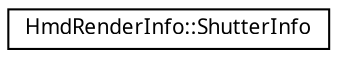 digraph "Graphical Class Hierarchy"
{
 // LATEX_PDF_SIZE
  edge [fontname="Arial.ttf",fontsize="10",labelfontname="Arial.ttf",labelfontsize="10"];
  node [fontname="Arial.ttf",fontsize="10",shape=record];
  rankdir="LR";
  Node0 [label="HmdRenderInfo::ShutterInfo",height=0.2,width=0.4,color="black", fillcolor="white", style="filled",URL="$struct_hmd_render_info_1_1_shutter_info.html",tooltip=" "];
}
